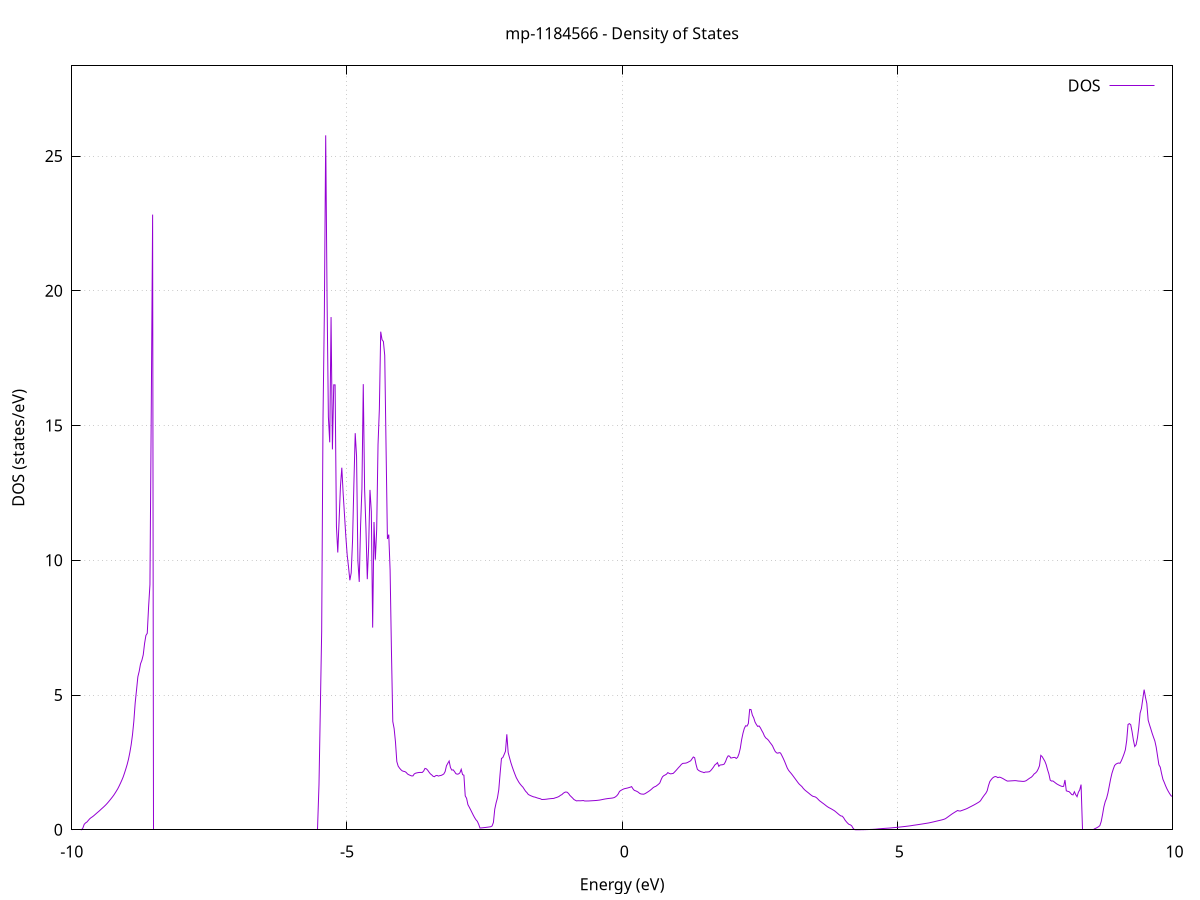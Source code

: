 set title 'mp-1184566 - Density of States'
set xlabel 'Energy (eV)'
set ylabel 'DOS (states/eV)'
set grid
set xrange [-10:10]
set yrange [0:28.347]
set xzeroaxis lt -1
set terminal png size 800,600
set output 'mp-1184566_dos_gnuplot.png'
plot '-' using 1:2 with lines title 'DOS'
-12.041800 0.000000
-12.017400 0.000000
-11.993000 0.000000
-11.968700 0.000000
-11.944300 0.000000
-11.919900 0.000000
-11.895500 0.000000
-11.871100 0.000000
-11.846800 0.000000
-11.822400 0.000000
-11.798000 0.000000
-11.773600 0.000000
-11.749200 0.000000
-11.724900 0.000000
-11.700500 0.000000
-11.676100 0.000000
-11.651700 0.000000
-11.627400 0.000000
-11.603000 0.000000
-11.578600 0.000000
-11.554200 0.000000
-11.529800 0.000000
-11.505500 0.000000
-11.481100 0.000000
-11.456700 0.000000
-11.432300 0.000000
-11.407900 0.000000
-11.383600 0.000000
-11.359200 0.000000
-11.334800 0.000000
-11.310400 0.000000
-11.286100 0.000000
-11.261700 0.000000
-11.237300 0.000000
-11.212900 0.000000
-11.188500 0.000000
-11.164200 0.000000
-11.139800 0.000000
-11.115400 0.000000
-11.091000 0.000000
-11.066600 0.000000
-11.042300 0.000000
-11.017900 0.000000
-10.993500 0.000000
-10.969100 0.000000
-10.944800 0.000000
-10.920400 0.000000
-10.896000 0.000000
-10.871600 0.000000
-10.847200 0.000000
-10.822900 0.000000
-10.798500 0.000000
-10.774100 0.000000
-10.749700 0.000000
-10.725300 0.000000
-10.701000 0.000000
-10.676600 0.000000
-10.652200 0.000000
-10.627800 0.000000
-10.603500 0.000000
-10.579100 0.000000
-10.554700 0.000000
-10.530300 0.000000
-10.505900 0.000000
-10.481600 0.000000
-10.457200 0.000000
-10.432800 0.000000
-10.408400 0.000000
-10.384000 0.000000
-10.359700 0.000000
-10.335300 0.000000
-10.310900 0.000000
-10.286500 0.000000
-10.262100 0.000000
-10.237800 0.000000
-10.213400 0.000000
-10.189000 0.000000
-10.164600 0.000000
-10.140300 0.000000
-10.115900 0.000000
-10.091500 0.000000
-10.067100 0.000000
-10.042700 0.000000
-10.018400 0.000000
-9.994000 0.000000
-9.969600 0.000000
-9.945200 0.000000
-9.920800 0.000000
-9.896500 0.000000
-9.872100 0.000000
-9.847700 0.000000
-9.823300 0.000400
-9.799000 0.063000
-9.774600 0.201900
-9.750200 0.254100
-9.725800 0.285800
-9.701400 0.344400
-9.677100 0.401900
-9.652700 0.444900
-9.628300 0.478000
-9.603900 0.515900
-9.579500 0.559200
-9.555200 0.603100
-9.530800 0.646200
-9.506400 0.688100
-9.482000 0.734100
-9.457700 0.780400
-9.433300 0.824500
-9.408900 0.871200
-9.384500 0.919300
-9.360100 0.972700
-9.335800 1.029800
-9.311400 1.090500
-9.287000 1.151900
-9.262600 1.215300
-9.238200 1.281800
-9.213900 1.358200
-9.189500 1.437800
-9.165100 1.520600
-9.140700 1.618500
-9.116400 1.724300
-9.092000 1.833700
-9.067600 1.953200
-9.043200 2.097500
-9.018800 2.254200
-8.994500 2.419600
-8.970100 2.615700
-8.945700 2.862500
-8.921300 3.152800
-8.896900 3.527400
-8.872600 4.027300
-8.848200 4.703400
-8.823800 5.186300
-8.799400 5.677300
-8.775100 5.882700
-8.750700 6.160600
-8.726300 6.289500
-8.701900 6.490400
-8.677500 6.913100
-8.653200 7.212400
-8.628800 7.291400
-8.604400 8.271700
-8.580000 9.095500
-8.555600 15.690600
-8.531300 22.827600
-8.506900 0.000000
-8.482500 0.000000
-8.458100 0.000000
-8.433800 0.000000
-8.409400 0.000000
-8.385000 0.000000
-8.360600 0.000000
-8.336200 0.000000
-8.311900 0.000000
-8.287500 0.000000
-8.263100 0.000000
-8.238700 0.000000
-8.214300 0.000000
-8.190000 0.000000
-8.165600 0.000000
-8.141200 0.000000
-8.116800 0.000000
-8.092400 0.000000
-8.068100 0.000000
-8.043700 0.000000
-8.019300 0.000000
-7.994900 0.000000
-7.970600 0.000000
-7.946200 0.000000
-7.921800 0.000000
-7.897400 0.000000
-7.873000 0.000000
-7.848700 0.000000
-7.824300 0.000000
-7.799900 0.000000
-7.775500 0.000000
-7.751100 0.000000
-7.726800 0.000000
-7.702400 0.000000
-7.678000 0.000000
-7.653600 0.000000
-7.629300 0.000000
-7.604900 0.000000
-7.580500 0.000000
-7.556100 0.000000
-7.531700 0.000000
-7.507400 0.000000
-7.483000 0.000000
-7.458600 0.000000
-7.434200 0.000000
-7.409800 0.000000
-7.385500 0.000000
-7.361100 0.000000
-7.336700 0.000000
-7.312300 0.000000
-7.288000 0.000000
-7.263600 0.000000
-7.239200 0.000000
-7.214800 0.000000
-7.190400 0.000000
-7.166100 0.000000
-7.141700 0.000000
-7.117300 0.000000
-7.092900 0.000000
-7.068500 0.000000
-7.044200 0.000000
-7.019800 0.000000
-6.995400 0.000000
-6.971000 0.000000
-6.946700 0.000000
-6.922300 0.000000
-6.897900 0.000000
-6.873500 0.000000
-6.849100 0.000000
-6.824800 0.000000
-6.800400 0.000000
-6.776000 0.000000
-6.751600 0.000000
-6.727200 0.000000
-6.702900 0.000000
-6.678500 0.000000
-6.654100 0.000000
-6.629700 0.000000
-6.605400 0.000000
-6.581000 0.000000
-6.556600 0.000000
-6.532200 0.000000
-6.507800 0.000000
-6.483500 0.000000
-6.459100 0.000000
-6.434700 0.000000
-6.410300 0.000000
-6.385900 0.000000
-6.361600 0.000000
-6.337200 0.000000
-6.312800 0.000000
-6.288400 0.000000
-6.264100 0.000000
-6.239700 0.000000
-6.215300 0.000000
-6.190900 0.000000
-6.166500 0.000000
-6.142200 0.000000
-6.117800 0.000000
-6.093400 0.000000
-6.069000 0.000000
-6.044600 0.000000
-6.020300 0.000000
-5.995900 0.000000
-5.971500 0.000000
-5.947100 0.000000
-5.922700 0.000000
-5.898400 0.000000
-5.874000 0.000000
-5.849600 0.000000
-5.825200 0.000000
-5.800900 0.000000
-5.776500 0.000000
-5.752100 0.000000
-5.727700 0.000000
-5.703300 0.000000
-5.679000 0.000000
-5.654600 0.000000
-5.630200 0.000000
-5.605800 0.000000
-5.581400 0.000000
-5.557100 0.000000
-5.532700 0.000000
-5.508300 1.677300
-5.483900 4.495900
-5.459600 7.357100
-5.435200 15.289700
-5.410800 19.183900
-5.386400 25.769700
-5.362000 19.767200
-5.337700 15.322800
-5.313300 14.377200
-5.288900 19.024700
-5.264500 14.115400
-5.240100 16.511700
-5.215800 16.508400
-5.191400 11.259200
-5.167000 10.289200
-5.142600 11.506000
-5.118300 12.746500
-5.093900 13.435500
-5.069500 12.487000
-5.045100 11.692200
-5.020700 10.888000
-4.996400 10.204400
-4.972000 9.757800
-4.947600 9.259200
-4.923200 9.530500
-4.898800 10.721500
-4.874500 12.816100
-4.850100 14.717200
-4.825700 13.861000
-4.801300 9.969700
-4.777000 9.197300
-4.752600 11.279000
-4.728200 12.666700
-4.703800 16.537000
-4.679400 12.631300
-4.655100 11.178200
-4.630700 9.299200
-4.606300 10.509000
-4.581900 12.613100
-4.557500 11.809200
-4.533200 7.501700
-4.508800 11.419800
-4.484400 10.021400
-4.460000 11.145600
-4.435700 14.290800
-4.411300 15.616200
-4.386900 18.483800
-4.362500 18.185900
-4.338100 18.118800
-4.313800 17.602700
-4.289400 14.146000
-4.265000 10.792700
-4.240600 10.954100
-4.216200 9.634800
-4.191900 6.635000
-4.167500 4.018100
-4.143100 3.756000
-4.118700 3.260000
-4.094400 2.532900
-4.070000 2.363200
-4.045600 2.290300
-4.021200 2.231400
-3.996800 2.187400
-3.972500 2.169300
-3.948100 2.159600
-3.923700 2.126600
-3.899300 2.069300
-3.874900 2.041400
-3.850600 2.018700
-3.826200 1.998300
-3.801800 1.997900
-3.777400 2.072100
-3.753000 2.099400
-3.728700 2.112200
-3.704300 2.121800
-3.679900 2.128400
-3.655500 2.127200
-3.631200 2.128300
-3.606800 2.179700
-3.582400 2.277100
-3.558000 2.262100
-3.533600 2.212000
-3.509300 2.139700
-3.484900 2.075700
-3.460500 2.037400
-3.436100 1.986500
-3.411700 1.969600
-3.387400 2.007100
-3.363000 2.016700
-3.338600 1.992900
-3.314200 2.008700
-3.289900 2.016600
-3.265500 2.039900
-3.241100 2.070100
-3.216700 2.157200
-3.192300 2.374300
-3.168000 2.465500
-3.143600 2.551400
-3.119200 2.306000
-3.094800 2.214600
-3.070400 2.224500
-3.046100 2.162300
-3.021700 2.083200
-2.997300 2.063000
-2.972900 2.071700
-2.948600 2.111400
-2.924200 2.243400
-2.899800 2.047200
-2.875400 2.025400
-2.851000 1.257600
-2.826700 1.168900
-2.802300 0.932300
-2.777900 0.839800
-2.753500 0.743200
-2.729100 0.642300
-2.704800 0.542000
-2.680400 0.450000
-2.656000 0.371200
-2.631600 0.314400
-2.607300 0.205000
-2.582900 0.065000
-2.558500 0.068800
-2.534100 0.074300
-2.509700 0.080000
-2.485400 0.085800
-2.461000 0.091900
-2.436600 0.098700
-2.412200 0.105900
-2.387800 0.113500
-2.363500 0.140100
-2.339100 0.271400
-2.314700 0.762500
-2.290300 0.997900
-2.266000 1.180000
-2.241600 1.485100
-2.217200 2.094200
-2.192800 2.647500
-2.168400 2.679400
-2.144100 2.791400
-2.119700 2.915600
-2.095300 3.543900
-2.070900 2.862700
-2.046500 2.676200
-2.022200 2.494400
-1.997800 2.339400
-1.973400 2.197400
-1.949000 2.065800
-1.924700 1.940100
-1.900300 1.847700
-1.875900 1.760800
-1.851500 1.691800
-1.827100 1.632400
-1.802800 1.580900
-1.778400 1.502800
-1.754000 1.429200
-1.729600 1.378200
-1.705200 1.310200
-1.680900 1.283900
-1.656500 1.260300
-1.632100 1.239400
-1.607700 1.220700
-1.583300 1.211800
-1.559000 1.193200
-1.534600 1.176600
-1.510200 1.162800
-1.485800 1.151100
-1.461500 1.124200
-1.437100 1.124700
-1.412700 1.127300
-1.388300 1.131900
-1.363900 1.138600
-1.339600 1.146300
-1.315200 1.151800
-1.290800 1.157000
-1.266400 1.160600
-1.242000 1.164100
-1.217700 1.184000
-1.193300 1.198100
-1.168900 1.215900
-1.144500 1.240700
-1.120200 1.279800
-1.095800 1.303000
-1.071400 1.351300
-1.047000 1.386700
-1.022600 1.402400
-0.998300 1.392200
-0.973900 1.346400
-0.949500 1.276000
-0.925100 1.227500
-0.900700 1.178900
-0.876400 1.123500
-0.852000 1.096200
-0.827600 1.071300
-0.803200 1.078600
-0.778900 1.076100
-0.754500 1.076800
-0.730100 1.080100
-0.705700 1.085600
-0.681300 1.068600
-0.657000 1.067600
-0.632600 1.068200
-0.608200 1.070000
-0.583800 1.072700
-0.559400 1.075600
-0.535100 1.078800
-0.510700 1.081900
-0.486300 1.085200
-0.461900 1.089100
-0.437600 1.095000
-0.413200 1.100800
-0.388800 1.110200
-0.364400 1.120300
-0.340000 1.130700
-0.315700 1.140600
-0.291300 1.148800
-0.266900 1.156300
-0.242500 1.162900
-0.218100 1.167600
-0.193800 1.173400
-0.169400 1.180700
-0.145000 1.194800
-0.120600 1.222900
-0.096300 1.264500
-0.071900 1.327800
-0.047500 1.424600
-0.023100 1.459200
0.001300 1.487900
0.025600 1.512300
0.050000 1.528600
0.074400 1.538900
0.098800 1.550400
0.123200 1.565700
0.147500 1.580600
0.171900 1.601800
0.196300 1.520500
0.220700 1.463100
0.245000 1.445200
0.269400 1.423200
0.293800 1.393000
0.318200 1.350000
0.342600 1.328400
0.366900 1.323600
0.391300 1.319600
0.415700 1.339800
0.440100 1.369800
0.464500 1.401600
0.488800 1.434700
0.513200 1.471100
0.537600 1.513900
0.562000 1.560800
0.586400 1.592500
0.610700 1.611500
0.635100 1.648300
0.659500 1.688300
0.683900 1.736000
0.708200 1.860500
0.732600 1.964700
0.757000 2.008800
0.781400 2.033600
0.805800 2.062300
0.830100 2.121600
0.854500 2.092500
0.878900 2.075500
0.903300 2.082400
0.927700 2.092000
0.952000 2.141400
0.976400 2.194500
1.000800 2.250400
1.025200 2.308600
1.049500 2.359200
1.073900 2.421100
1.098300 2.461200
1.122700 2.468300
1.147100 2.470900
1.171400 2.482700
1.195800 2.504900
1.220200 2.533400
1.244600 2.559200
1.269000 2.630400
1.293300 2.701100
1.317700 2.671900
1.342100 2.428800
1.366500 2.245200
1.390800 2.200300
1.415200 2.173100
1.439600 2.151700
1.464000 2.139300
1.488400 2.119300
1.512700 2.143000
1.537100 2.141900
1.561500 2.146900
1.585900 2.154300
1.610300 2.198500
1.634600 2.259400
1.659000 2.324200
1.683400 2.404100
1.707800 2.443800
1.732100 2.491600
1.756500 2.354700
1.780900 2.403300
1.805300 2.409500
1.829700 2.416300
1.854000 2.437900
1.878400 2.529200
1.902800 2.662600
1.927200 2.744700
1.951600 2.730600
1.975900 2.661100
2.000300 2.672300
2.024700 2.683000
2.049100 2.685300
2.073400 2.646400
2.097800 2.688500
2.122200 2.816300
2.146600 3.020000
2.171000 3.341500
2.195300 3.580000
2.219700 3.761000
2.244100 3.860000
2.268500 3.847900
2.292900 3.941500
2.317200 4.467500
2.341600 4.459200
2.366000 4.256000
2.390400 4.154500
2.414700 3.996100
2.439100 3.905600
2.463500 3.835000
2.487900 3.853300
2.512300 3.782500
2.536600 3.684500
2.561000 3.596500
2.585400 3.479600
2.609800 3.408300
2.634200 3.370500
2.658500 3.322200
2.682900 3.249800
2.707300 3.185800
2.731700 3.117100
2.756100 3.006500
2.780400 2.909300
2.804800 2.856800
2.829200 2.841500
2.853600 2.863500
2.877900 2.848600
2.902300 2.754000
2.926700 2.651800
2.951100 2.541000
2.975500 2.416700
2.999800 2.293900
3.024200 2.205900
3.048600 2.144200
3.073000 2.086200
3.097400 2.022100
3.121700 1.954100
3.146100 1.887200
3.170500 1.819300
3.194900 1.750600
3.219200 1.690500
3.243600 1.645800
3.268000 1.598700
3.292400 1.532700
3.316800 1.481600
3.341100 1.439200
3.365500 1.399500
3.389900 1.359900
3.414300 1.317600
3.438700 1.278600
3.463000 1.244600
3.487400 1.231800
3.511800 1.216500
3.536200 1.181500
3.560500 1.131600
3.584900 1.080600
3.609300 1.043400
3.633700 1.005400
3.658100 0.969700
3.682400 0.931400
3.706800 0.891800
3.731200 0.854800
3.755600 0.823300
3.780000 0.798100
3.804300 0.771000
3.828700 0.740800
3.853100 0.711900
3.877500 0.673400
3.901800 0.630900
3.926200 0.588200
3.950600 0.546400
3.975000 0.513300
3.999400 0.505000
4.023700 0.448600
4.048100 0.365700
4.072500 0.301400
4.096900 0.246300
4.121300 0.200700
4.145600 0.184900
4.170000 0.149200
4.194400 0.063000
4.218800 0.008100
4.243100 0.000000
4.267500 0.000200
4.291900 0.000500
4.316300 0.001100
4.340700 0.001800
4.365000 0.002700
4.389400 0.003800
4.413800 0.005100
4.438200 0.006600
4.462600 0.008200
4.486900 0.010000
4.511300 0.012100
4.535700 0.014300
4.560100 0.016600
4.584400 0.019300
4.608800 0.023000
4.633200 0.028200
4.657600 0.033400
4.682000 0.037600
4.706300 0.041600
4.730700 0.045600
4.755100 0.049400
4.779500 0.053100
4.803900 0.056700
4.828200 0.060200
4.852600 0.063600
4.877000 0.067900
4.901400 0.072400
4.925800 0.077100
4.950100 0.081800
4.974500 0.086700
4.998900 0.091700
5.023300 0.096800
5.047600 0.102000
5.072000 0.107400
5.096400 0.112900
5.120800 0.118500
5.145200 0.124200
5.169500 0.130200
5.193900 0.136200
5.218300 0.142800
5.242700 0.149800
5.267100 0.157500
5.291400 0.165600
5.315800 0.173000
5.340200 0.180200
5.364600 0.187500
5.388900 0.195000
5.413300 0.202500
5.437700 0.210200
5.462100 0.218000
5.486500 0.225900
5.510800 0.234000
5.535200 0.242100
5.559600 0.250200
5.584000 0.259500
5.608400 0.270300
5.632700 0.281900
5.657100 0.293300
5.681500 0.305100
5.705900 0.317200
5.730200 0.329200
5.754600 0.340400
5.779000 0.352000
5.803400 0.364100
5.827800 0.377800
5.852100 0.393000
5.876500 0.414600
5.900900 0.449900
5.925300 0.485900
5.949700 0.522000
5.974000 0.558000
5.998400 0.593000
6.022800 0.624800
6.047200 0.656100
6.071500 0.686200
6.095900 0.715700
6.120300 0.698700
6.144700 0.695900
6.169100 0.713400
6.193400 0.730800
6.217800 0.748900
6.242200 0.767600
6.266600 0.788400
6.291000 0.813800
6.315300 0.840300
6.339700 0.865100
6.364100 0.890900
6.388500 0.916900
6.412800 0.944100
6.437200 0.972700
6.461600 1.002300
6.486000 1.032500
6.510400 1.074400
6.534700 1.152300
6.559100 1.224800
6.583500 1.292800
6.607900 1.354000
6.632300 1.446300
6.656600 1.639900
6.681000 1.791000
6.705400 1.860300
6.729800 1.919200
6.754100 1.955400
6.778500 1.976600
6.802900 1.964500
6.827300 1.935000
6.851700 1.953400
6.876000 1.942800
6.900400 1.918500
6.924800 1.893500
6.949200 1.861800
6.973600 1.834300
6.997900 1.807300
7.022300 1.809100
7.046700 1.812200
7.071100 1.815600
7.095500 1.818300
7.119800 1.822100
7.144200 1.824100
7.168600 1.818600
7.193000 1.809500
7.217300 1.805800
7.241700 1.802300
7.266100 1.797200
7.290500 1.794900
7.314900 1.801200
7.339200 1.820700
7.363600 1.854500
7.388000 1.891400
7.412400 1.924500
7.436800 1.953900
7.461100 2.004800
7.485500 2.071200
7.509900 2.106500
7.534300 2.157900
7.558600 2.249700
7.583000 2.373400
7.607400 2.761200
7.631800 2.714200
7.656200 2.628600
7.680500 2.543300
7.704900 2.415000
7.729300 2.231700
7.753700 2.071600
7.778100 1.841600
7.802400 1.807400
7.826800 1.811700
7.851200 1.774300
7.875600 1.734700
7.899900 1.698700
7.924300 1.670700
7.948700 1.645400
7.973100 1.622800
7.997500 1.607400
8.021800 1.612600
8.046200 1.847900
8.070600 1.446200
8.095000 1.428200
8.119400 1.416100
8.143700 1.368700
8.168100 1.308500
8.192500 1.294600
8.216900 1.410900
8.241200 1.303500
8.265600 1.228000
8.290000 1.392500
8.314400 1.482700
8.338800 1.676500
8.363100 0.000000
8.387500 0.000000
8.411900 0.000000
8.436300 0.000000
8.460700 0.000000
8.485000 0.000000
8.509400 0.000000
8.533800 0.000000
8.558200 0.000000
8.582500 0.035000
8.606900 0.057200
8.631300 0.083300
8.655700 0.113200
8.680100 0.155000
8.704400 0.305000
8.728800 0.560400
8.753200 0.849800
8.777600 1.043500
8.802000 1.166200
8.826300 1.360200
8.850700 1.617000
8.875100 1.877400
8.899500 2.093900
8.923800 2.250000
8.948200 2.386500
8.972600 2.436400
8.997000 2.463800
9.021400 2.478100
9.045700 2.466700
9.070100 2.559000
9.094500 2.678900
9.118900 2.811200
9.143300 2.966800
9.167600 3.310200
9.192000 3.906900
9.216400 3.939000
9.240800 3.899800
9.265200 3.644900
9.289500 3.327200
9.313900 3.089600
9.338300 3.155000
9.362700 3.406000
9.387000 3.796100
9.411400 4.327400
9.435800 4.504600
9.460200 4.854800
9.484600 5.199900
9.508900 4.919000
9.533300 4.687700
9.557700 4.068500
9.582100 3.897500
9.606500 3.741900
9.630800 3.577600
9.655200 3.433300
9.679600 3.293600
9.704000 3.063600
9.728300 2.738000
9.752700 2.412800
9.777100 2.324800
9.801500 2.087000
9.825900 1.872900
9.850200 1.758900
9.874600 1.631100
9.899000 1.520400
9.923400 1.425300
9.947800 1.341800
9.972100 1.266300
9.996500 1.234100
10.020900 1.190700
10.045300 1.163800
10.069600 1.136900
10.094000 1.115100
10.118400 1.093900
10.142800 1.070000
10.167200 1.097400
10.191500 1.089200
10.215900 1.086200
10.240300 1.030200
10.264700 0.859000
10.289100 0.771400
10.313400 0.782200
10.337800 0.786400
10.362200 0.780300
10.386600 0.776700
10.410900 0.771400
10.435300 0.769200
10.459700 0.769600
10.484100 0.771000
10.508500 0.773900
10.532800 0.773000
10.557200 0.754600
10.581600 0.748800
10.606000 0.753900
10.630400 0.782900
10.654700 0.813500
10.679100 0.841500
10.703500 0.872000
10.727900 0.901700
10.752200 0.933500
10.776600 0.970100
10.801000 1.006100
10.825400 1.048600
10.849800 1.101300
10.874100 1.170100
10.898500 1.251600
10.922900 1.348600
10.947300 1.447300
10.971700 1.522700
10.996000 1.591400
11.020400 1.761400
11.044800 1.883400
11.069200 2.017300
11.093500 2.185400
11.117900 2.383500
11.142300 2.687700
11.166700 3.084200
11.191100 3.634300
11.215400 3.992500
11.239800 4.188800
11.264200 4.140100
11.288600 3.913400
11.313000 4.145900
11.337300 4.541100
11.361700 4.963500
11.386100 4.822900
11.410500 4.632900
11.434900 4.313500
11.459200 3.856100
11.483600 3.527300
11.508000 3.401300
11.532400 3.277300
11.556700 3.033600
11.581100 2.654900
11.605500 2.509600
11.629900 2.407600
11.654300 2.363000
11.678600 2.336600
11.703000 2.293100
11.727400 2.227400
11.751800 2.182700
11.776200 2.154300
11.800500 2.125800
11.824900 2.061700
11.849300 2.019000
11.873700 1.976000
11.898000 1.884100
11.922400 1.789400
11.946800 1.691800
11.971200 1.570000
11.995600 1.506300
12.019900 1.455400
12.044300 1.390700
12.068700 1.371900
12.093100 1.507700
12.117500 1.750700
12.141800 2.149200
12.166200 2.375200
12.190600 2.562200
12.215000 3.061100
12.239300 3.272300
12.263700 3.392200
12.288100 3.420900
12.312500 3.336500
12.336900 3.211200
12.361200 3.024100
12.385600 2.872500
12.410000 2.746900
12.434400 2.613100
12.458800 2.478800
12.483100 2.273200
12.507500 2.069000
12.531900 1.999700
12.556300 2.031700
12.580600 2.065900
12.605000 2.095700
12.629400 2.117900
12.653800 2.130300
12.678200 2.132900
12.702500 2.233800
12.726900 2.224400
12.751300 2.231800
12.775700 2.230000
12.800100 2.200200
12.824400 2.175500
12.848800 2.180100
12.873200 2.235300
12.897600 2.286300
12.921900 2.332600
12.946300 2.436000
12.970700 2.451800
12.995100 2.286100
13.019500 2.188600
13.043800 2.049200
13.068200 1.882900
13.092600 1.773500
13.117000 1.727300
13.141400 1.687400
13.165700 1.652900
13.190100 1.614800
13.214500 1.605500
13.238900 1.560000
13.263200 1.517200
13.287600 1.464500
13.312000 1.441900
13.336400 1.420600
13.360800 1.400800
13.385100 1.382800
13.409500 1.364100
13.433900 1.336600
13.458300 1.311300
13.482700 1.292400
13.507000 1.271000
13.531400 1.256500
13.555800 1.256400
13.580200 1.252800
13.604600 1.252300
13.628900 1.254000
13.653300 1.258600
13.677700 1.267100
13.702100 1.279200
13.726400 1.295700
13.750800 1.301600
13.775200 1.310500
13.799600 1.320200
13.824000 1.340700
13.848300 1.364500
13.872700 1.388900
13.897100 1.416800
13.921500 1.445000
13.945900 1.474500
13.970200 1.512300
13.994600 1.582600
14.019000 1.661500
14.043400 1.845300
14.067700 1.958100
14.092100 2.064700
14.116500 2.169600
14.140900 2.206000
14.165300 2.285300
14.189600 2.375300
14.214000 2.379700
14.238400 2.351600
14.262800 2.290200
14.287200 2.226900
14.311500 2.161400
14.335900 2.080300
14.360300 1.988300
14.384700 1.936200
14.409000 1.860300
14.433400 1.810100
14.457800 1.761700
14.482200 1.718400
14.506600 1.674800
14.530900 1.624500
14.555300 1.571000
14.579700 1.520600
14.604100 1.475200
14.628500 1.453300
14.652800 1.452200
14.677200 1.461000
14.701600 1.481600
14.726000 1.647500
14.750300 1.733100
14.774700 1.766200
14.799100 1.803700
14.823500 1.856400
14.847900 1.946800
14.872200 2.336900
14.896600 2.801300
14.921000 2.917300
14.945400 2.660700
14.969800 2.281000
14.994100 1.858500
15.018500 1.486200
15.042900 1.332900
15.067300 1.291000
15.091600 1.261900
15.116000 1.240400
15.140400 1.227400
15.164800 1.217100
15.189200 1.205900
15.213500 1.193700
15.237900 1.178800
15.262300 1.150500
15.286700 1.139100
15.311100 1.134400
15.335400 1.178100
15.359800 1.178600
15.384200 1.184200
15.408600 1.195100
15.433000 1.215200
15.457300 1.236800
15.481700 1.257500
15.506100 1.237200
15.530500 1.187100
15.554800 1.152200
15.579200 1.154300
15.603600 1.157200
15.628000 1.160800
15.652400 1.166200
15.676700 1.176000
15.701100 1.185900
15.725500 1.197600
15.749900 1.212000
15.774300 1.220400
15.798600 1.230400
15.823000 1.242700
15.847400 1.257600
15.871800 1.273100
15.896100 1.293200
15.920500 1.317400
15.944900 1.344700
15.969300 1.375000
15.993700 1.405800
16.018000 1.437700
16.042400 1.484800
16.066800 1.543300
16.091200 1.611100
16.115600 1.690300
16.139900 1.833500
16.164300 1.987000
16.188700 1.966600
16.213100 1.959900
16.237400 1.934100
16.261800 1.963800
16.286200 1.930400
16.310600 1.878300
16.335000 1.776300
16.359300 1.731100
16.383700 1.688500
16.408100 1.648400
16.432500 1.613200
16.456900 1.586100
16.481200 1.566900
16.505600 1.484900
16.530000 1.367400
16.554400 1.327300
16.578700 1.298200
16.603100 1.276100
16.627500 1.259400
16.651900 1.243600
16.676300 1.220600
16.700600 1.193500
16.725000 1.161500
16.749400 1.125900
16.773800 1.098000
16.798200 1.074600
16.822500 1.054300
16.846900 1.029700
16.871300 0.999900
16.895700 0.970800
16.920000 0.958200
16.944400 0.963700
16.968800 0.980500
16.993200 0.996800
17.017600 1.013100
17.041900 1.031800
17.066300 1.038600
17.090700 1.057000
17.115100 1.076000
17.139500 1.085100
17.163800 1.083400
17.188200 1.086100
17.212600 1.098900
17.237000 1.100100
17.261300 1.185100
17.285700 1.214900
17.310100 1.247100
17.334500 1.280500
17.358900 1.311000
17.383200 1.304300
17.407600 1.286300
17.432000 1.253200
17.456400 1.256300
17.480800 1.254900
17.505100 1.249300
17.529500 1.243600
17.553900 1.275600
17.578300 1.325100
17.602700 1.379100
17.627000 1.472400
17.651400 1.599200
17.675800 1.735800
17.700200 1.862100
17.724500 1.976200
17.748900 2.093300
17.773300 2.191700
17.797700 2.277500
17.822100 2.365700
17.846400 2.437600
17.870800 2.483800
17.895200 2.467900
17.919600 2.452700
17.944000 2.565700
17.968300 2.781600
17.992700 2.661000
18.017100 2.471500
18.041500 2.311500
18.065800 2.181700
18.090200 2.074400
18.114600 1.991600
18.139000 1.927100
18.163400 1.867800
18.187700 1.816700
18.212100 1.786200
18.236500 1.764500
18.260900 1.750000
18.285300 1.739700
18.309600 1.744400
18.334000 1.775400
18.358400 1.827900
18.382800 1.904400
18.407100 1.891900
18.431500 1.990200
18.455900 1.992400
18.480300 1.963500
18.504700 1.909300
18.529000 1.866900
18.553400 1.842600
18.577800 1.856600
18.602200 1.913900
18.626600 1.976200
18.650900 2.026900
18.675300 2.068700
18.699700 2.104000
18.724100 2.143200
18.748400 2.195400
18.772800 2.310300
18.797200 2.602900
18.821600 2.913700
18.846000 3.222000
18.870300 3.558300
18.894700 3.720300
18.919100 3.635400
18.943500 3.087500
18.967900 2.840500
18.992200 2.630300
19.016600 2.452800
19.041000 2.276200
19.065400 2.137600
19.089700 2.049500
19.114100 1.965000
19.138500 1.897600
19.162900 1.843900
19.187300 1.803800
19.211600 1.826600
19.236000 1.777000
19.260400 1.714000
19.284800 1.665100
19.309200 1.654800
19.333500 1.675800
19.357900 1.718000
19.382300 1.658400
19.406700 1.587700
19.431000 1.555800
19.455400 1.562800
19.479800 1.570300
19.504200 1.584900
19.528600 1.605500
19.552900 1.626200
19.577300 1.650800
19.601700 1.672100
19.626100 1.693800
19.650500 1.719200
19.674800 1.755800
19.699200 1.808400
19.723600 1.863000
19.748000 1.919800
19.772400 1.985300
19.796700 2.062300
19.821100 2.139300
19.845500 2.197900
19.869900 2.231400
19.894200 2.226100
19.918600 2.206300
19.943000 2.274700
19.967400 2.403800
19.991800 2.296000
20.016100 1.855000
20.040500 1.759400
20.064900 1.692900
20.089300 1.645300
20.113700 1.614500
20.138000 1.601600
20.162400 1.601100
20.186800 1.614900
20.211200 1.646200
20.235500 1.678100
20.259900 1.708400
20.284300 1.731400
20.308700 1.746000
20.333100 1.753100
20.357400 1.763700
20.381800 1.782100
20.406200 1.808200
20.430600 1.861200
20.455000 1.898200
20.479300 1.937000
20.503700 1.979700
20.528100 2.031800
20.552500 2.100400
20.576800 2.214400
20.601200 2.410900
20.625600 2.602700
20.650000 2.745300
20.674400 2.963000
20.698700 3.109700
20.723100 3.211500
20.747500 3.336300
20.771900 3.424900
20.796300 3.517000
20.820600 3.617200
20.845000 3.751800
20.869400 3.933900
20.893800 4.171400
20.918100 3.718300
20.942500 3.506200
20.966900 3.334100
20.991300 3.205800
21.015700 3.159000
21.040000 3.112600
21.064400 3.000100
21.088800 2.882200
21.113200 2.764700
21.137600 2.655100
21.161900 2.526200
21.186300 2.282800
21.210700 2.046400
21.235100 1.721000
21.259400 1.484700
21.283800 1.127000
21.308200 1.018300
21.332600 1.094700
21.357000 1.230900
21.381300 1.400600
21.405700 1.603200
21.430100 1.832900
21.454500 2.320000
21.478900 2.599900
21.503200 2.835600
21.527600 3.062100
21.552000 3.133300
21.576400 3.428900
21.600700 3.478200
21.625100 3.602000
21.649500 3.656200
21.673900 3.646100
21.698300 3.625900
21.722600 3.601300
21.747000 3.486900
21.771400 3.645100
21.795800 3.668100
21.820200 3.677400
21.844500 3.821800
21.868900 4.201100
21.893300 4.494600
21.917700 4.954500
21.942100 5.795800
21.966400 5.916900
21.990800 5.864500
22.015200 6.015800
22.039600 6.264400
22.063900 6.002500
22.088300 5.055500
22.112700 4.560900
22.137100 3.999800
22.161500 3.608700
22.185800 3.437400
22.210200 3.267200
22.234600 3.172100
22.259000 3.145100
22.283400 3.728600
22.307700 3.464800
22.332100 3.500600
22.356500 3.495600
22.380900 3.439700
22.405200 3.358400
22.429600 3.257600
22.454000 3.160500
22.478400 2.999000
22.502800 2.849300
22.527100 2.932800
22.551500 3.093200
22.575900 3.228800
22.600300 3.372000
22.624700 3.534000
22.649000 3.811300
22.673400 3.853900
22.697800 3.784600
22.722200 3.725900
22.746500 3.934500
22.770900 3.846100
22.795300 3.557400
22.819700 3.315500
22.844100 3.153800
22.868400 2.977800
22.892800 2.881000
22.917200 2.855000
22.941600 2.835700
22.966000 2.819000
22.990300 2.822200
23.014700 2.867600
23.039100 2.963200
23.063500 3.132000
23.087800 3.273300
23.112200 3.559700
23.136600 3.710200
23.161000 3.761200
23.185400 3.734300
23.209700 3.696800
23.234100 3.612400
23.258500 3.556200
23.282900 3.582900
23.307300 3.739100
23.331600 3.938900
23.356000 3.281400
23.380400 3.142300
23.404800 2.800800
23.429100 2.596000
23.453500 2.424100
23.477900 2.284200
23.502300 2.177100
23.526700 2.078500
23.551000 1.991800
23.575400 1.955900
23.599800 1.883400
23.624200 1.796200
23.648600 1.728200
23.672900 1.687700
23.697300 2.189500
23.721700 2.024500
23.746100 2.051300
23.770400 2.065100
23.794800 1.921400
23.819200 1.724700
23.843600 1.599800
23.868000 1.507700
23.892300 1.449100
23.916700 1.446600
23.941100 1.467400
23.965500 1.517900
23.989900 1.587300
24.014200 1.667000
24.038600 1.757300
24.063000 1.902800
24.087400 2.128100
24.111800 2.268300
24.136100 2.707400
24.160500 3.061800
24.184900 3.035000
24.209300 3.050500
24.233600 3.077700
24.258000 3.100800
24.282400 3.124700
24.306800 3.033300
24.331200 2.978800
24.355500 2.908200
24.379900 2.822600
24.404300 2.743500
24.428700 2.674100
24.453100 2.617300
24.477400 2.493200
24.501800 2.330800
24.526200 2.219300
24.550600 2.167900
24.574900 2.137200
24.599300 2.109500
24.623700 2.089300
24.648100 2.154200
24.672500 2.242300
24.696800 2.369600
24.721200 2.456700
24.745600 2.415500
24.770000 2.458100
24.794400 2.566500
24.818700 2.553900
24.843100 2.637700
24.867500 2.715500
24.891900 2.789900
24.916200 2.993500
24.940600 3.182000
24.965000 3.214600
24.989400 3.204800
25.013800 3.236800
25.038100 3.256000
25.062500 3.279400
25.086900 3.293600
25.111300 3.253200
25.135700 3.162900
25.160000 2.996900
25.184400 2.969000
25.208800 2.991100
25.233200 3.102500
25.257500 3.261100
25.281900 3.384600
25.306300 3.404500
25.330700 3.308300
25.355100 3.070000
25.379400 2.778700
25.403800 2.727600
25.428200 2.760200
25.452600 2.814300
25.477000 2.925000
25.501300 2.954100
25.525700 2.974700
25.550100 2.990100
25.574500 3.001400
25.598800 2.936700
25.623200 2.883700
25.647600 2.898300
25.672000 2.983500
25.696400 2.972400
25.720700 2.967500
25.745100 2.976100
25.769500 2.973800
25.793900 2.951600
25.818300 2.955900
25.842600 3.035600
25.867000 3.219700
25.891400 3.277100
25.915800 3.263800
25.940100 3.300400
25.964500 3.331700
25.988900 3.369600
26.013300 3.488200
26.037700 3.585300
26.062000 3.599500
26.086400 3.426200
26.110800 3.366500
26.135200 3.282600
26.159600 3.105000
26.183900 2.872900
26.208300 2.617000
26.232700 2.411900
26.257100 2.316600
26.281500 2.276000
26.305800 2.278500
26.330200 2.300500
26.354600 2.328200
26.379000 2.361200
26.403300 2.398100
26.427700 2.439800
26.452100 2.486100
26.476500 2.540500
26.500900 2.600000
26.525200 2.655300
26.549600 2.694000
26.574000 2.686900
26.598400 2.660700
26.622800 2.646200
26.647100 2.625400
26.671500 2.589800
26.695900 2.497600
26.720300 2.387600
26.744600 2.301000
26.769000 2.318900
26.793400 2.338400
26.817800 2.352000
26.842200 2.392100
26.866500 2.511100
26.890900 2.487100
26.915300 2.429300
26.939700 2.373200
26.964100 2.327400
26.988400 2.300200
27.012800 2.287600
27.037200 2.268900
27.061600 2.240300
27.085900 2.244600
27.110300 2.266500
27.134700 2.297900
27.159100 2.409300
27.183500 2.412700
27.207800 2.341500
27.232200 2.249700
27.256600 2.163600
27.281000 2.070900
27.305400 1.972700
27.329700 1.898400
27.354100 1.836400
27.378500 1.800300
27.402900 1.741200
27.427200 1.676100
27.451600 1.652000
27.476000 1.652300
27.500400 1.677200
27.524800 1.731800
27.549100 1.796300
27.573500 1.865500
27.597900 1.934900
27.622300 1.998100
27.646700 2.051500
27.671000 2.090600
27.695400 2.109900
27.719800 2.136800
27.744200 2.159300
27.768500 2.152700
27.792900 2.150500
27.817300 2.162800
27.841700 2.173800
27.866100 2.180500
27.890400 2.176700
27.914800 2.215900
27.939200 2.252900
27.963600 2.284100
27.988000 2.332300
28.012300 2.390800
28.036700 2.626100
28.061100 2.583300
28.085500 2.246800
28.109800 2.007600
28.134200 1.982600
28.158600 2.009400
28.183000 2.015300
28.207400 2.045800
28.231700 2.093600
28.256100 2.144300
28.280500 2.199300
28.304900 2.245000
28.329300 2.276800
28.353600 2.305800
28.378000 2.316600
28.402400 2.302900
28.426800 2.231800
28.451200 2.279200
28.475500 2.362900
28.499900 2.491000
28.524300 2.636400
28.548700 2.672400
28.573000 2.752600
28.597400 2.983100
28.621800 3.081800
28.646200 3.045400
28.670600 2.899000
28.694900 2.733500
28.719300 2.688700
28.743700 2.631800
28.768100 2.589700
28.792500 2.842200
28.816800 3.060900
28.841200 2.733200
28.865600 2.557300
28.890000 2.482400
28.914300 2.409300
28.938700 2.393200
28.963100 2.440700
28.987500 2.514500
29.011900 2.609500
29.036200 2.697500
29.060600 2.684400
29.085000 2.522000
29.109400 2.435300
29.133800 2.413900
29.158100 2.423300
29.182500 2.447100
29.206900 2.471000
29.231300 2.474700
29.255600 2.520000
29.280000 2.597600
29.304400 2.693400
29.328800 2.822800
29.353200 2.946200
29.377500 3.032400
29.401900 3.085500
29.426300 3.144700
29.450700 3.223100
29.475100 3.248200
29.499400 3.221700
29.523800 3.183900
29.548200 3.119000
29.572600 2.952900
29.596900 2.799900
29.621300 2.598400
29.645700 2.431600
29.670100 2.199300
29.694500 1.954500
29.718800 1.746900
29.743200 1.613100
29.767600 1.545800
29.792000 1.506800
29.816400 1.486800
29.840700 1.495700
29.865100 1.498800
29.889500 1.498300
29.913900 1.608000
29.938200 1.631600
29.962600 1.529200
29.987000 1.517200
30.011400 1.509200
30.035800 1.482400
30.060100 1.474300
30.084500 1.578400
30.108900 1.743300
30.133300 2.002700
30.157700 2.264500
30.182000 2.680900
30.206400 2.946800
30.230800 3.072300
30.255200 3.169400
30.279500 3.187600
30.303900 3.182300
30.328300 3.166500
30.352700 3.124600
30.377100 3.088400
30.401400 3.090000
30.425800 3.109000
30.450200 3.088300
30.474600 3.042200
30.499000 3.013100
30.523300 2.976600
30.547700 2.977100
30.572100 3.011600
30.596500 3.045500
30.620900 3.106300
30.645200 3.184800
30.669600 3.295800
30.694000 3.313800
30.718400 3.328900
30.742700 3.318900
30.767100 3.703200
30.791500 3.731300
30.815900 3.864400
30.840300 4.060000
30.864600 3.882400
30.889000 3.219000
30.913400 2.727200
30.937800 2.245900
30.962200 2.076700
30.986500 1.944800
31.010900 1.916700
31.035300 1.946000
31.059700 1.968400
31.084000 1.971800
31.108400 1.992000
31.132800 2.032500
31.157200 2.092200
31.181600 2.100600
31.205900 2.095100
31.230300 2.175700
31.254700 2.259700
31.279100 2.389500
31.303500 2.556900
31.327800 2.721600
31.352200 2.904600
31.376600 3.414100
31.401000 3.447100
31.425300 3.360800
31.449700 3.308100
31.474100 3.360100
31.498500 3.703200
31.522900 3.700600
31.547200 3.748100
31.571600 3.710800
31.596000 3.687500
31.620400 3.647400
31.644800 3.582700
31.669100 3.517700
31.693500 3.448600
31.717900 3.349500
31.742300 3.176000
31.766600 2.999200
31.791000 2.859200
31.815400 2.722000
31.839800 2.591600
31.864200 2.529700
31.888500 2.480400
31.912900 2.453500
31.937300 2.427600
31.961700 2.423600
31.986100 2.440100
32.010400 2.474100
32.034800 2.559400
32.059200 2.515600
32.083600 2.465000
32.107900 2.455700
32.132300 2.478700
32.156700 2.485800
32.181100 2.516300
32.205500 2.541400
32.229800 2.626400
32.254200 2.783400
32.278600 2.846600
32.303000 2.827900
32.327400 2.793800
32.351700 2.745700
32.376100 2.663900
32.400500 2.469400
32.424900 2.287700
32.449200 2.163300
32.473600 1.984300
32.498000 1.860100
32.522400 1.752200
32.546800 1.657200
32.571100 1.572100
32.595500 1.457000
32.619900 1.349600
32.644300 1.296700
32.668700 1.259100
32.693000 1.241800
32.717400 1.250200
32.741800 1.280700
32.766200 1.254100
32.790600 1.044600
32.814900 0.891900
32.839300 0.770600
32.863700 0.685800
32.888100 0.603100
32.912400 0.509700
32.936800 0.423400
32.961200 0.361300
32.985600 0.317000
33.010000 0.275500
33.034300 0.239800
33.058700 0.210500
33.083100 0.187600
33.107500 0.170900
33.131900 0.156700
33.156200 0.135400
33.180600 0.132000
33.205000 0.128700
33.229400 0.125500
33.253700 0.122400
33.278100 0.119300
33.302500 0.116300
33.326900 0.113400
33.351300 0.110900
33.375600 0.109100
33.400000 0.107800
33.424400 0.105500
33.448800 0.101600
33.473200 0.096900
33.497500 0.090100
33.521900 0.079300
33.546300 0.078100
33.570700 0.075700
33.595000 0.073100
33.619400 0.070500
33.643800 0.067900
33.668200 0.065400
33.692600 0.062900
33.716900 0.060500
33.741300 0.058100
33.765700 0.055800
33.790100 0.053500
33.814500 0.051300
33.838800 0.049100
33.863200 0.046900
33.887600 0.044800
33.912000 0.042800
33.936300 0.040700
33.960700 0.038800
33.985100 0.036800
34.009500 0.035000
34.033900 0.033100
34.058200 0.031300
34.082600 0.029600
34.107000 0.027900
34.131400 0.026200
34.155800 0.024600
34.180100 0.023000
34.204500 0.021500
34.228900 0.020000
34.253300 0.018600
34.277600 0.015900
34.302000 0.012600
34.326400 0.009700
34.350800 0.007100
34.375200 0.005000
34.399500 0.003200
34.423900 0.001800
34.448300 0.000800
34.472700 0.000200
34.497100 0.000000
34.521400 0.000000
34.545800 0.000000
34.570200 0.000000
34.594600 0.000000
34.618900 0.000000
34.643300 0.000000
34.667700 0.000000
34.692100 0.000000
34.716500 0.000000
34.740800 0.000000
34.765200 0.000000
34.789600 0.000000
34.814000 0.000000
34.838400 0.000000
34.862700 0.000000
34.887100 0.000000
34.911500 0.000000
34.935900 0.000000
34.960300 0.000000
34.984600 0.000000
35.009000 0.000000
35.033400 0.000000
35.057800 0.000000
35.082100 0.000000
35.106500 0.000000
35.130900 0.000000
35.155300 0.000000
35.179700 0.000000
35.204000 0.000000
35.228400 0.000000
35.252800 0.000000
35.277200 0.000000
35.301600 0.000000
35.325900 0.000000
35.350300 0.000000
35.374700 0.000000
35.399100 0.000000
35.423400 0.000000
35.447800 0.000000
35.472200 0.000000
35.496600 0.000000
35.521000 0.000000
35.545300 0.000000
35.569700 0.000000
35.594100 0.000000
35.618500 0.000000
35.642900 0.000000
35.667200 0.000000
35.691600 0.000000
35.716000 0.000000
35.740400 0.000000
35.764700 0.000000
35.789100 0.000000
35.813500 0.000000
35.837900 0.000000
35.862300 0.000000
35.886600 0.000000
35.911000 0.000000
35.935400 0.000000
35.959800 0.000000
35.984200 0.000000
36.008500 0.000000
36.032900 0.000000
36.057300 0.000000
36.081700 0.000000
36.106000 0.000000
36.130400 0.000000
36.154800 0.000000
36.179200 0.000000
36.203600 0.000000
36.227900 0.000000
36.252300 0.000000
36.276700 0.000000
36.301100 0.000000
36.325500 0.000000
36.349800 0.000000
36.374200 0.000000
36.398600 0.000000
36.423000 0.000000
36.447300 0.000000
36.471700 0.000000
36.496100 0.000000
36.520500 0.000000
36.544900 0.000000
36.569200 0.000000
36.593600 0.000000
36.618000 0.000000
36.642400 0.000000
36.666800 0.000000
36.691100 0.000000
36.715500 0.000000
e
